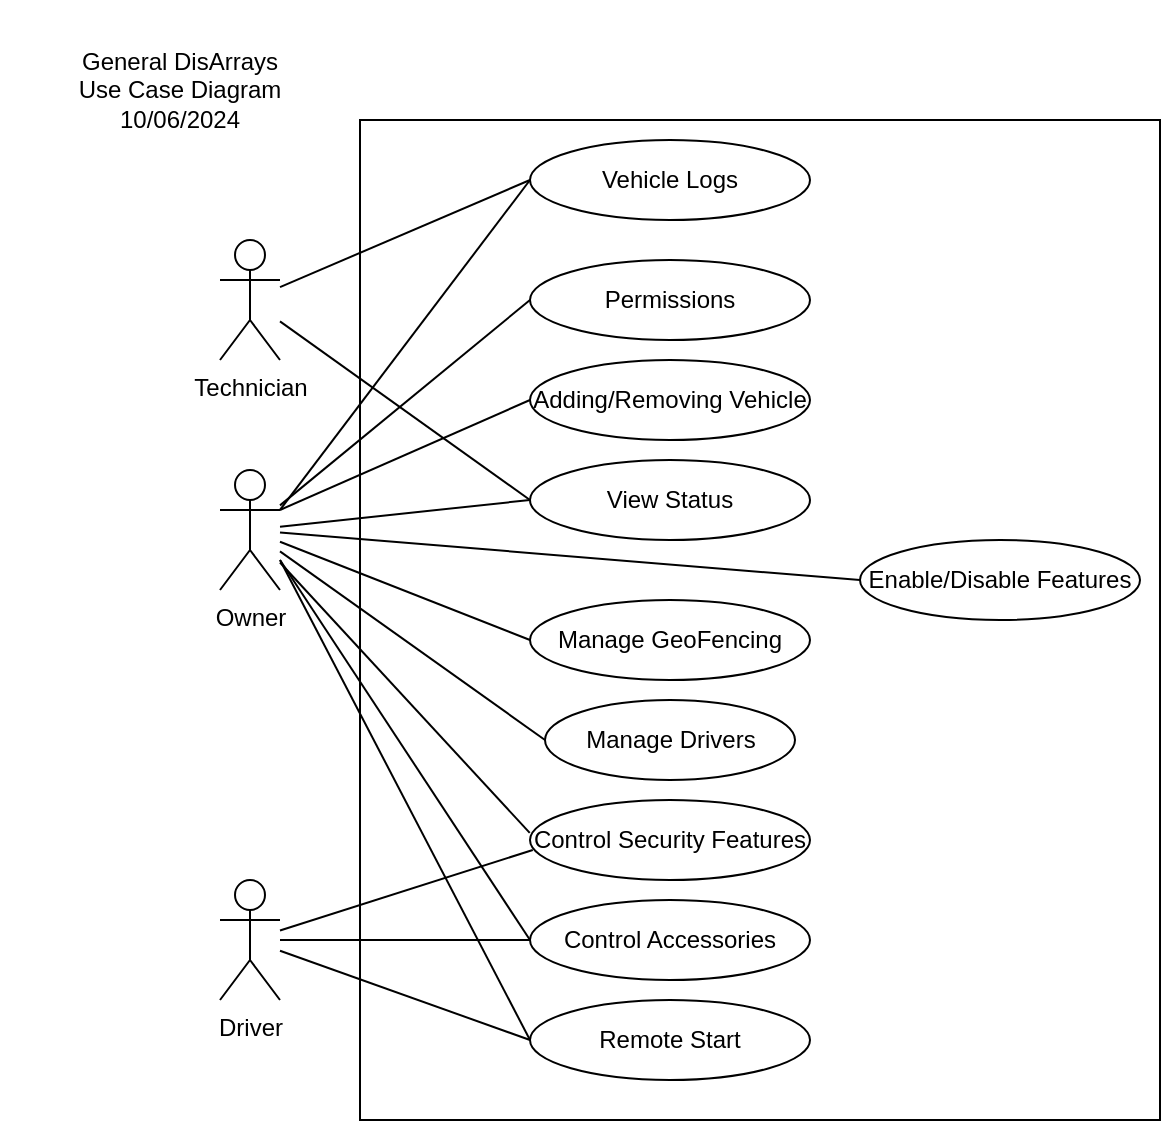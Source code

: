 <mxfile version="24.7.17">
  <diagram id="C5RBs43oDa-KdzZeNtuy" name="Page-1">
    <mxGraphModel grid="1" page="1" gridSize="10" guides="1" tooltips="1" connect="1" arrows="1" fold="1" pageScale="1" pageWidth="1920" pageHeight="1200" math="0" shadow="0">
      <root>
        <mxCell id="WIyWlLk6GJQsqaUBKTNV-0" />
        <mxCell id="WIyWlLk6GJQsqaUBKTNV-1" parent="WIyWlLk6GJQsqaUBKTNV-0" />
        <mxCell id="mY0d5QbnjTTSCLkn-hRu-0" value="&lt;div&gt;General DisArrays&lt;br&gt;&lt;/div&gt;&lt;div&gt;Use Case Diagram&lt;/div&gt;&lt;div&gt;10/06/2024&lt;/div&gt;" style="text;html=1;align=center;verticalAlign=middle;whiteSpace=wrap;rounded=0;" vertex="1" parent="WIyWlLk6GJQsqaUBKTNV-1">
          <mxGeometry width="180" height="90" as="geometry" />
        </mxCell>
        <mxCell id="mY0d5QbnjTTSCLkn-hRu-1" value="Driver" style="shape=umlActor;verticalLabelPosition=bottom;verticalAlign=top;html=1;outlineConnect=0;" vertex="1" parent="WIyWlLk6GJQsqaUBKTNV-1">
          <mxGeometry x="110" y="440" width="30" height="60" as="geometry" />
        </mxCell>
        <mxCell id="mY0d5QbnjTTSCLkn-hRu-2" value="&lt;div&gt;Owner&lt;/div&gt;" style="shape=umlActor;verticalLabelPosition=bottom;verticalAlign=top;html=1;outlineConnect=0;" vertex="1" parent="WIyWlLk6GJQsqaUBKTNV-1">
          <mxGeometry x="110" y="235" width="30" height="60" as="geometry" />
        </mxCell>
        <mxCell id="mY0d5QbnjTTSCLkn-hRu-4" value="" style="whiteSpace=wrap;html=1;imageAspect=0;" vertex="1" parent="WIyWlLk6GJQsqaUBKTNV-1">
          <mxGeometry x="180" y="60" width="400" height="500" as="geometry" />
        </mxCell>
        <mxCell id="mY0d5QbnjTTSCLkn-hRu-5" value="Manage Drivers" style="ellipse;whiteSpace=wrap;html=1;" vertex="1" parent="WIyWlLk6GJQsqaUBKTNV-1">
          <mxGeometry x="272.5" y="350" width="125" height="40" as="geometry" />
        </mxCell>
        <mxCell id="mY0d5QbnjTTSCLkn-hRu-6" value="&lt;div&gt;Manage GeoFencing&lt;/div&gt;" style="ellipse;whiteSpace=wrap;html=1;" vertex="1" parent="WIyWlLk6GJQsqaUBKTNV-1">
          <mxGeometry x="265" y="300" width="140" height="40" as="geometry" />
        </mxCell>
        <mxCell id="mY0d5QbnjTTSCLkn-hRu-7" value="" style="endArrow=none;html=1;rounded=0;entryX=0;entryY=0.5;entryDx=0;entryDy=0;" edge="1" parent="WIyWlLk6GJQsqaUBKTNV-1" source="mY0d5QbnjTTSCLkn-hRu-2" target="mY0d5QbnjTTSCLkn-hRu-5">
          <mxGeometry width="50" height="50" relative="1" as="geometry">
            <mxPoint x="250" y="450" as="sourcePoint" />
            <mxPoint x="300" y="400" as="targetPoint" />
          </mxGeometry>
        </mxCell>
        <mxCell id="mY0d5QbnjTTSCLkn-hRu-8" value="" style="endArrow=none;html=1;rounded=0;entryX=0;entryY=0.5;entryDx=0;entryDy=0;" edge="1" parent="WIyWlLk6GJQsqaUBKTNV-1" source="mY0d5QbnjTTSCLkn-hRu-2" target="mY0d5QbnjTTSCLkn-hRu-6">
          <mxGeometry width="50" height="50" relative="1" as="geometry">
            <mxPoint x="250" y="450" as="sourcePoint" />
            <mxPoint x="300" y="400" as="targetPoint" />
          </mxGeometry>
        </mxCell>
        <mxCell id="mY0d5QbnjTTSCLkn-hRu-9" value="&lt;div&gt;Control Accessories&lt;/div&gt;" style="ellipse;whiteSpace=wrap;html=1;" vertex="1" parent="WIyWlLk6GJQsqaUBKTNV-1">
          <mxGeometry x="265" y="450" width="140" height="40" as="geometry" />
        </mxCell>
        <mxCell id="mY0d5QbnjTTSCLkn-hRu-10" value="&lt;div&gt;Control Security Features&lt;br&gt;&lt;/div&gt;" style="ellipse;whiteSpace=wrap;html=1;" vertex="1" parent="WIyWlLk6GJQsqaUBKTNV-1">
          <mxGeometry x="265" y="400" width="140" height="40" as="geometry" />
        </mxCell>
        <mxCell id="mY0d5QbnjTTSCLkn-hRu-11" value="" style="endArrow=none;html=1;rounded=0;entryX=0;entryY=0.5;entryDx=0;entryDy=0;startArrow=none;startFill=0;endFill=0;" edge="1" parent="WIyWlLk6GJQsqaUBKTNV-1" source="mY0d5QbnjTTSCLkn-hRu-1" target="mY0d5QbnjTTSCLkn-hRu-9">
          <mxGeometry width="50" height="50" relative="1" as="geometry">
            <mxPoint x="250" y="400" as="sourcePoint" />
            <mxPoint x="300" y="350" as="targetPoint" />
          </mxGeometry>
        </mxCell>
        <mxCell id="-EQ7jqRNdHvY4-WghGUq-2" value="&lt;div&gt;View Status&lt;/div&gt;" style="ellipse;whiteSpace=wrap;html=1;" vertex="1" parent="WIyWlLk6GJQsqaUBKTNV-1">
          <mxGeometry x="265" y="230" width="140" height="40" as="geometry" />
        </mxCell>
        <mxCell id="-EQ7jqRNdHvY4-WghGUq-3" value="&lt;div&gt;Remote Start&lt;/div&gt;" style="ellipse;whiteSpace=wrap;html=1;" vertex="1" parent="WIyWlLk6GJQsqaUBKTNV-1">
          <mxGeometry x="265" y="500" width="140" height="40" as="geometry" />
        </mxCell>
        <mxCell id="mY0d5QbnjTTSCLkn-hRu-12" value="" style="endArrow=none;html=1;rounded=0;entryX=0;entryY=0.5;entryDx=0;entryDy=0;" edge="1" parent="WIyWlLk6GJQsqaUBKTNV-1" target="mY0d5QbnjTTSCLkn-hRu-9">
          <mxGeometry width="50" height="50" relative="1" as="geometry">
            <mxPoint x="140" y="280" as="sourcePoint" />
            <mxPoint x="300" y="350" as="targetPoint" />
          </mxGeometry>
        </mxCell>
        <mxCell id="qOAoWoaAi98GnRkwyGvY-7" style="rounded=0;orthogonalLoop=1;jettySize=auto;html=1;endArrow=none;endFill=0;exitX=0;exitY=0.5;exitDx=0;exitDy=0;" edge="1" parent="WIyWlLk6GJQsqaUBKTNV-1" source="-EQ7jqRNdHvY4-WghGUq-4" target="qOAoWoaAi98GnRkwyGvY-4">
          <mxGeometry relative="1" as="geometry">
            <mxPoint x="150" y="160" as="targetPoint" />
          </mxGeometry>
        </mxCell>
        <mxCell id="-EQ7jqRNdHvY4-WghGUq-4" value="Vehicle Logs" style="ellipse;whiteSpace=wrap;html=1;" vertex="1" parent="WIyWlLk6GJQsqaUBKTNV-1">
          <mxGeometry x="265" y="70" width="140" height="40" as="geometry" />
        </mxCell>
        <mxCell id="mY0d5QbnjTTSCLkn-hRu-13" value="" style="endArrow=none;html=1;rounded=0;entryX=0.01;entryY=0.625;entryDx=0;entryDy=0;entryPerimeter=0;" edge="1" parent="WIyWlLk6GJQsqaUBKTNV-1" source="mY0d5QbnjTTSCLkn-hRu-1" target="mY0d5QbnjTTSCLkn-hRu-10">
          <mxGeometry width="50" height="50" relative="1" as="geometry">
            <mxPoint x="250" y="470" as="sourcePoint" />
            <mxPoint x="300" y="420" as="targetPoint" />
          </mxGeometry>
        </mxCell>
        <mxCell id="mY0d5QbnjTTSCLkn-hRu-14" value="" style="endArrow=none;html=1;rounded=0;entryX=-0.001;entryY=0.411;entryDx=0;entryDy=0;entryPerimeter=0;" edge="1" parent="WIyWlLk6GJQsqaUBKTNV-1" source="mY0d5QbnjTTSCLkn-hRu-2" target="mY0d5QbnjTTSCLkn-hRu-10">
          <mxGeometry width="50" height="50" relative="1" as="geometry">
            <mxPoint x="250" y="470" as="sourcePoint" />
            <mxPoint x="300" y="420" as="targetPoint" />
          </mxGeometry>
        </mxCell>
        <mxCell id="qOAoWoaAi98GnRkwyGvY-8" style="rounded=0;orthogonalLoop=1;jettySize=auto;html=1;endArrow=none;endFill=0;exitX=0;exitY=0.5;exitDx=0;exitDy=0;" edge="1" parent="WIyWlLk6GJQsqaUBKTNV-1" source="-EQ7jqRNdHvY4-WghGUq-2" target="qOAoWoaAi98GnRkwyGvY-4">
          <mxGeometry relative="1" as="geometry" />
        </mxCell>
        <mxCell id="qOAoWoaAi98GnRkwyGvY-2" value="Permissions" style="ellipse;whiteSpace=wrap;html=1;" vertex="1" parent="WIyWlLk6GJQsqaUBKTNV-1">
          <mxGeometry x="265" y="130" width="140" height="40" as="geometry" />
        </mxCell>
        <mxCell id="qOAoWoaAi98GnRkwyGvY-3" style="rounded=0;orthogonalLoop=1;jettySize=auto;html=1;exitX=0;exitY=0.5;exitDx=0;exitDy=0;endArrow=none;endFill=0;" edge="1" parent="WIyWlLk6GJQsqaUBKTNV-1" source="qOAoWoaAi98GnRkwyGvY-2" target="mY0d5QbnjTTSCLkn-hRu-2">
          <mxGeometry relative="1" as="geometry" />
        </mxCell>
        <mxCell id="mY0d5QbnjTTSCLkn-hRu-16" value="" style="endArrow=none;html=1;rounded=0;entryX=0;entryY=0.5;entryDx=0;entryDy=0;" edge="1" parent="WIyWlLk6GJQsqaUBKTNV-1" source="mY0d5QbnjTTSCLkn-hRu-1" target="-EQ7jqRNdHvY4-WghGUq-3">
          <mxGeometry width="50" height="50" relative="1" as="geometry">
            <mxPoint x="240" y="430" as="sourcePoint" />
            <mxPoint x="290" y="380" as="targetPoint" />
          </mxGeometry>
        </mxCell>
        <mxCell id="mY0d5QbnjTTSCLkn-hRu-17" value="" style="endArrow=none;html=1;rounded=0;entryX=0;entryY=0.5;entryDx=0;entryDy=0;" edge="1" parent="WIyWlLk6GJQsqaUBKTNV-1" source="mY0d5QbnjTTSCLkn-hRu-2" target="-EQ7jqRNdHvY4-WghGUq-2">
          <mxGeometry width="50" height="50" relative="1" as="geometry">
            <mxPoint x="140" y="340" as="sourcePoint" />
            <mxPoint x="160" y="360" as="targetPoint" />
          </mxGeometry>
        </mxCell>
        <mxCell id="mY0d5QbnjTTSCLkn-hRu-18" value="" style="endArrow=none;html=1;rounded=0;entryX=0;entryY=0.5;entryDx=0;entryDy=0;" edge="1" parent="WIyWlLk6GJQsqaUBKTNV-1" target="-EQ7jqRNdHvY4-WghGUq-3">
          <mxGeometry width="50" height="50" relative="1" as="geometry">
            <mxPoint x="140" y="280" as="sourcePoint" />
            <mxPoint x="290" y="380" as="targetPoint" />
          </mxGeometry>
        </mxCell>
        <mxCell id="-EQ7jqRNdHvY4-WghGUq-6" value="" style="endArrow=none;html=1;rounded=0;entryX=0;entryY=0.5;entryDx=0;entryDy=0;exitX=1;exitY=0.333;exitDx=0;exitDy=0;exitPerimeter=0;" edge="1" parent="WIyWlLk6GJQsqaUBKTNV-1" source="mY0d5QbnjTTSCLkn-hRu-2" target="-EQ7jqRNdHvY4-WghGUq-4">
          <mxGeometry width="50" height="50" relative="1" as="geometry">
            <mxPoint x="150" y="180" as="sourcePoint" />
            <mxPoint x="260" y="150" as="targetPoint" />
          </mxGeometry>
        </mxCell>
        <mxCell id="qOAoWoaAi98GnRkwyGvY-4" value="&lt;div&gt;Technician&lt;/div&gt;" style="shape=umlActor;verticalLabelPosition=bottom;verticalAlign=top;html=1;outlineConnect=0;" vertex="1" parent="WIyWlLk6GJQsqaUBKTNV-1">
          <mxGeometry x="110" y="120" width="30" height="60" as="geometry" />
        </mxCell>
        <mxCell id="-EQ7jqRNdHvY4-WghGUq-8" value="&lt;div&gt;Adding/Removing Vehicle&lt;/div&gt;" style="ellipse;whiteSpace=wrap;html=1;" vertex="1" parent="WIyWlLk6GJQsqaUBKTNV-1">
          <mxGeometry x="265" y="180" width="140" height="40" as="geometry" />
        </mxCell>
        <mxCell id="-EQ7jqRNdHvY4-WghGUq-9" value="" style="endArrow=none;html=1;rounded=0;entryX=1;entryY=0.333;entryDx=0;entryDy=0;entryPerimeter=0;exitX=0;exitY=0.5;exitDx=0;exitDy=0;" edge="1" parent="WIyWlLk6GJQsqaUBKTNV-1" source="-EQ7jqRNdHvY4-WghGUq-8" target="mY0d5QbnjTTSCLkn-hRu-2">
          <mxGeometry width="50" height="50" relative="1" as="geometry">
            <mxPoint x="190" y="580" as="sourcePoint" />
            <mxPoint x="240" y="530" as="targetPoint" />
          </mxGeometry>
        </mxCell>
        <mxCell id="mY0d5QbnjTTSCLkn-hRu-19" value="&lt;div&gt;Enable/Disable Features&lt;/div&gt;" style="ellipse;whiteSpace=wrap;html=1;" vertex="1" parent="WIyWlLk6GJQsqaUBKTNV-1">
          <mxGeometry x="430" y="270" width="140" height="40" as="geometry" />
        </mxCell>
        <mxCell id="mY0d5QbnjTTSCLkn-hRu-20" value="" style="endArrow=none;html=1;rounded=0;entryX=0;entryY=0.5;entryDx=0;entryDy=0;" edge="1" parent="WIyWlLk6GJQsqaUBKTNV-1" source="mY0d5QbnjTTSCLkn-hRu-2" target="mY0d5QbnjTTSCLkn-hRu-19">
          <mxGeometry width="50" height="50" relative="1" as="geometry">
            <mxPoint x="320" y="380" as="sourcePoint" />
            <mxPoint x="370" y="330" as="targetPoint" />
          </mxGeometry>
        </mxCell>
      </root>
    </mxGraphModel>
  </diagram>
</mxfile>
